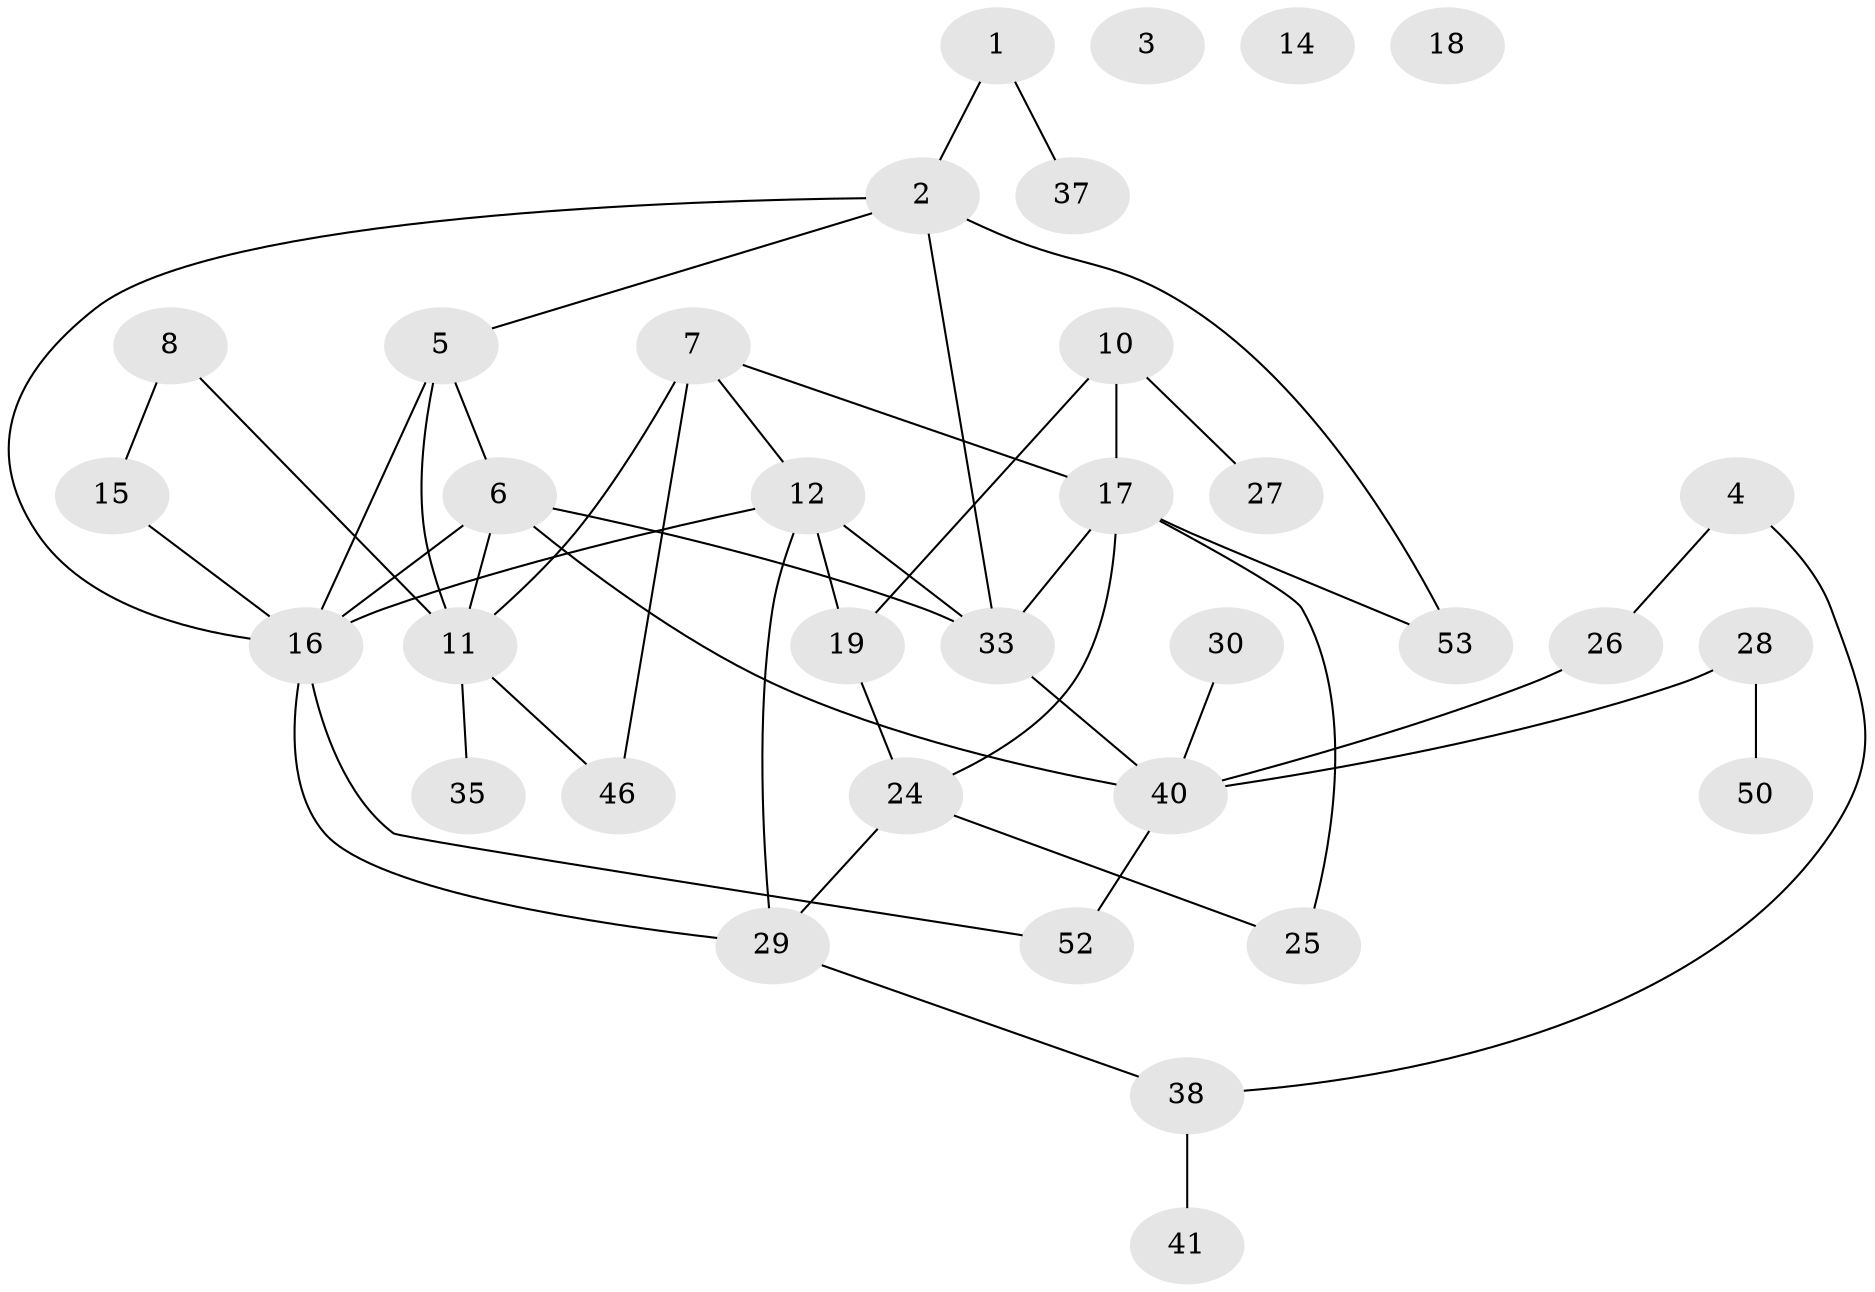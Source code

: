 // Generated by graph-tools (version 1.1) at 2025/23/03/03/25 07:23:27]
// undirected, 34 vertices, 48 edges
graph export_dot {
graph [start="1"]
  node [color=gray90,style=filled];
  1;
  2 [super="+9"];
  3;
  4 [super="+20"];
  5 [super="+23"];
  6 [super="+43"];
  7 [super="+31"];
  8 [super="+21"];
  10 [super="+39"];
  11 [super="+49"];
  12 [super="+13"];
  14;
  15;
  16 [super="+32"];
  17 [super="+22"];
  18;
  19 [super="+45"];
  24 [super="+34"];
  25;
  26 [super="+48"];
  27;
  28 [super="+51"];
  29 [super="+36"];
  30;
  33 [super="+44"];
  35;
  37;
  38 [super="+42"];
  40 [super="+47"];
  41;
  46;
  50;
  52;
  53;
  1 -- 2;
  1 -- 37;
  2 -- 53 [weight=2];
  2 -- 16;
  2 -- 33;
  2 -- 5;
  4 -- 38;
  4 -- 26;
  5 -- 6;
  5 -- 11;
  5 -- 16;
  6 -- 16;
  6 -- 33;
  6 -- 40;
  6 -- 11;
  7 -- 11 [weight=2];
  7 -- 46;
  7 -- 12;
  7 -- 17;
  8 -- 15;
  8 -- 11;
  10 -- 19;
  10 -- 17;
  10 -- 27;
  11 -- 46;
  11 -- 35;
  12 -- 16;
  12 -- 33;
  12 -- 19;
  12 -- 29;
  15 -- 16;
  16 -- 29;
  16 -- 52;
  17 -- 25;
  17 -- 53;
  17 -- 24;
  17 -- 33;
  19 -- 24;
  24 -- 25;
  24 -- 29;
  26 -- 40;
  28 -- 40;
  28 -- 50;
  29 -- 38;
  30 -- 40;
  33 -- 40;
  38 -- 41;
  40 -- 52;
}
